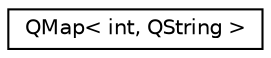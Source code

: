 digraph "类继承关系图"
{
  edge [fontname="Helvetica",fontsize="10",labelfontname="Helvetica",labelfontsize="10"];
  node [fontname="Helvetica",fontsize="10",shape=record];
  rankdir="LR";
  Node0 [label="QMap\< int, QString \>",height=0.2,width=0.4,color="black", fillcolor="white", style="filled",URL="$class_q_map.html"];
}
